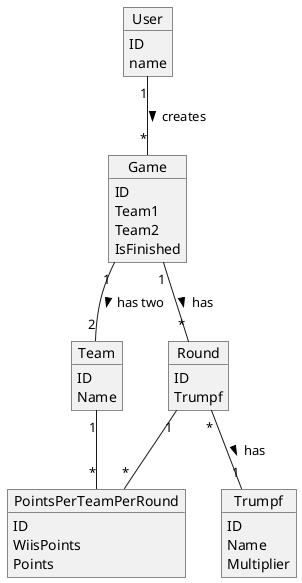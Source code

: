 @startuml ERD

object User {
    ID
    name
}

object Game {
    ID
    Team1
    Team2
    IsFinished
}

object Team {
    ID
    Name
}

object Round {
    ID
    Trumpf
}

object PointsPerTeamPerRound {
    ID
    WiisPoints
    Points
}

object Trumpf {
    ID
    Name
    Multiplier
}

User "1" -- "*" Game : creates >
Game "1" -- "*" Round : has >
Game "1" -- "2" Team : has two >
Round "*" -- "1" Trumpf : has >
Round "1" -- "*" PointsPerTeamPerRound
Team "1" -- "*" PointsPerTeamPerRound

@enduml